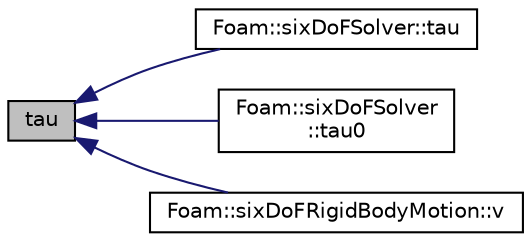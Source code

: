 digraph "tau"
{
  bgcolor="transparent";
  edge [fontname="Helvetica",fontsize="10",labelfontname="Helvetica",labelfontsize="10"];
  node [fontname="Helvetica",fontsize="10",shape=record];
  rankdir="LR";
  Node1 [label="tau",height=0.2,width=0.4,color="black", fillcolor="grey75", style="filled", fontcolor="black"];
  Node1 -> Node2 [dir="back",color="midnightblue",fontsize="10",style="solid",fontname="Helvetica"];
  Node2 [label="Foam::sixDoFSolver::tau",height=0.2,width=0.4,color="black",URL="$a02396.html#ae37b0f3ec18fe9577f8b7240bdeefa15",tooltip="Return non-const access to torque. "];
  Node1 -> Node3 [dir="back",color="midnightblue",fontsize="10",style="solid",fontname="Helvetica"];
  Node3 [label="Foam::sixDoFSolver\l::tau0",height=0.2,width=0.4,color="black",URL="$a02396.html#a5635127aaf44aca3130956deb21a6b14",tooltip="Return the torque at previous time-step. "];
  Node1 -> Node4 [dir="back",color="midnightblue",fontsize="10",style="solid",fontname="Helvetica"];
  Node4 [label="Foam::sixDoFRigidBodyMotion::v",height=0.2,width=0.4,color="black",URL="$a02391.html#a7769344d07ff72267a3d5d2882df60c2",tooltip="Return the current velocity. "];
}
